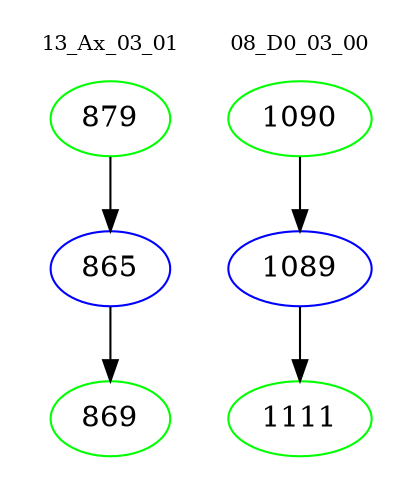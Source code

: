 digraph{
subgraph cluster_0 {
color = white
label = "13_Ax_03_01";
fontsize=10;
T0_879 [label="879", color="green"]
T0_879 -> T0_865 [color="black"]
T0_865 [label="865", color="blue"]
T0_865 -> T0_869 [color="black"]
T0_869 [label="869", color="green"]
}
subgraph cluster_1 {
color = white
label = "08_D0_03_00";
fontsize=10;
T1_1090 [label="1090", color="green"]
T1_1090 -> T1_1089 [color="black"]
T1_1089 [label="1089", color="blue"]
T1_1089 -> T1_1111 [color="black"]
T1_1111 [label="1111", color="green"]
}
}
